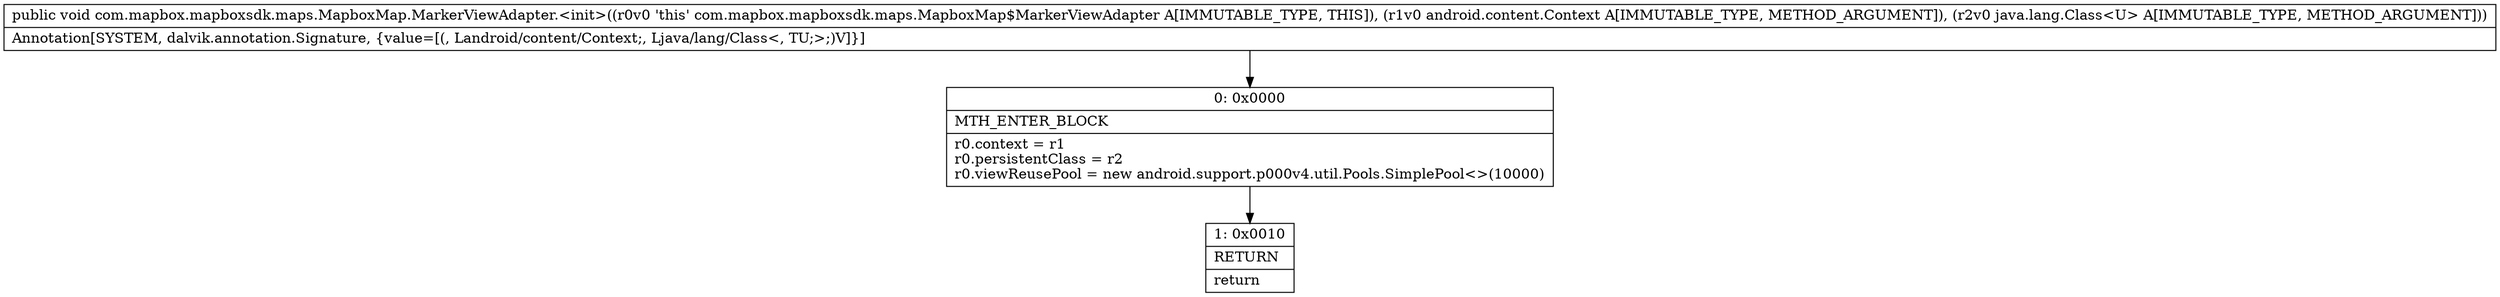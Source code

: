 digraph "CFG forcom.mapbox.mapboxsdk.maps.MapboxMap.MarkerViewAdapter.\<init\>(Landroid\/content\/Context;Ljava\/lang\/Class;)V" {
Node_0 [shape=record,label="{0\:\ 0x0000|MTH_ENTER_BLOCK\l|r0.context = r1\lr0.persistentClass = r2\lr0.viewReusePool = new android.support.p000v4.util.Pools.SimplePool\<\>(10000)\l}"];
Node_1 [shape=record,label="{1\:\ 0x0010|RETURN\l|return\l}"];
MethodNode[shape=record,label="{public void com.mapbox.mapboxsdk.maps.MapboxMap.MarkerViewAdapter.\<init\>((r0v0 'this' com.mapbox.mapboxsdk.maps.MapboxMap$MarkerViewAdapter A[IMMUTABLE_TYPE, THIS]), (r1v0 android.content.Context A[IMMUTABLE_TYPE, METHOD_ARGUMENT]), (r2v0 java.lang.Class\<U\> A[IMMUTABLE_TYPE, METHOD_ARGUMENT]))  | Annotation[SYSTEM, dalvik.annotation.Signature, \{value=[(, Landroid\/content\/Context;, Ljava\/lang\/Class\<, TU;\>;)V]\}]\l}"];
MethodNode -> Node_0;
Node_0 -> Node_1;
}


